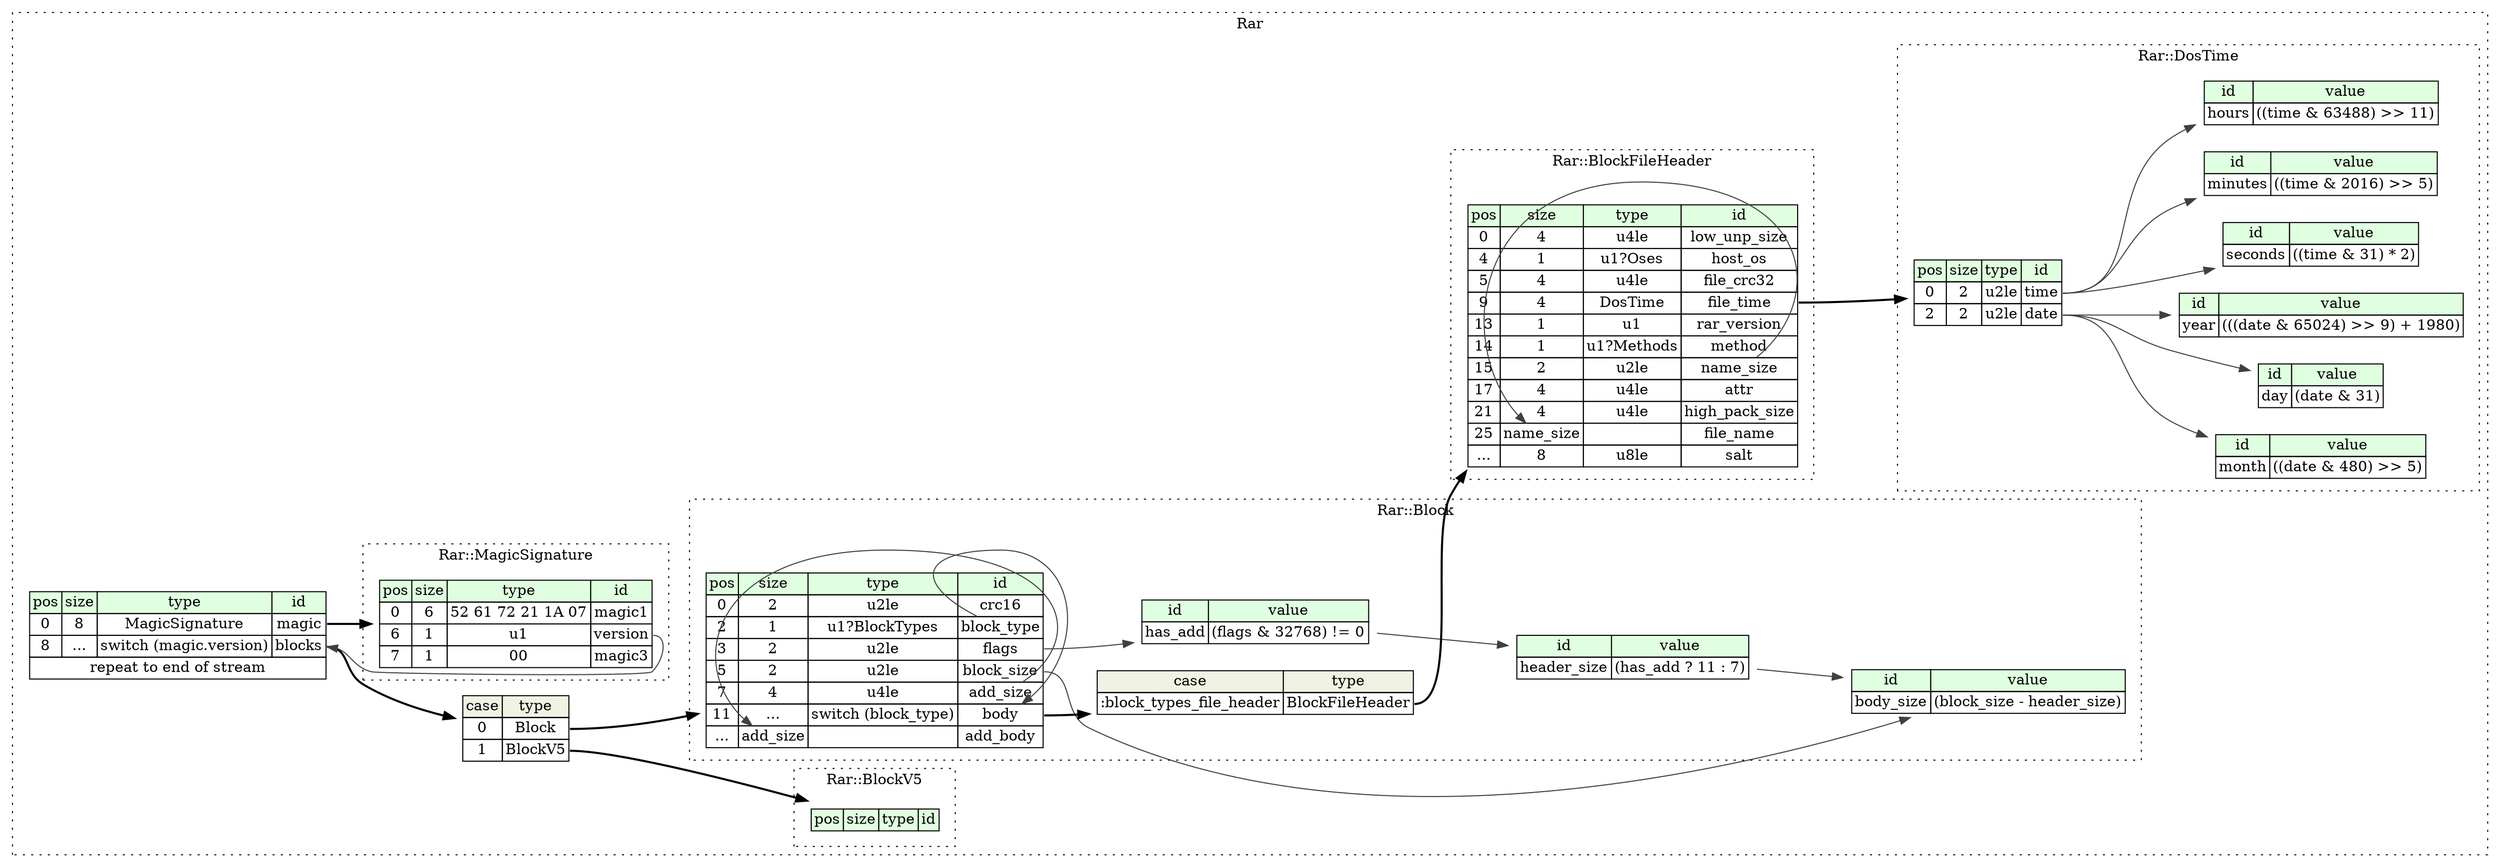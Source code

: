 digraph {
	rankdir=LR;
	node [shape=plaintext];
	subgraph cluster__rar {
		label="Rar";
		graph[style=dotted];

		rar__seq [label=<<TABLE BORDER="0" CELLBORDER="1" CELLSPACING="0">
			<TR><TD BGCOLOR="#E0FFE0">pos</TD><TD BGCOLOR="#E0FFE0">size</TD><TD BGCOLOR="#E0FFE0">type</TD><TD BGCOLOR="#E0FFE0">id</TD></TR>
			<TR><TD PORT="magic_pos">0</TD><TD PORT="magic_size">8</TD><TD>MagicSignature</TD><TD PORT="magic_type">magic</TD></TR>
			<TR><TD PORT="blocks_pos">8</TD><TD PORT="blocks_size">...</TD><TD>switch (magic.version)</TD><TD PORT="blocks_type">blocks</TD></TR>
			<TR><TD COLSPAN="4" PORT="blocks__repeat">repeat to end of stream</TD></TR>
		</TABLE>>];
rar__seq_blocks_switch [label=<<TABLE BORDER="0" CELLBORDER="1" CELLSPACING="0">
	<TR><TD BGCOLOR="#F0F2E4">case</TD><TD BGCOLOR="#F0F2E4">type</TD></TR>
	<TR><TD>0</TD><TD PORT="case0">Block</TD></TR>
	<TR><TD>1</TD><TD PORT="case1">BlockV5</TD></TR>
</TABLE>>];
		subgraph cluster__block_v5 {
			label="Rar::BlockV5";
			graph[style=dotted];

			block_v5__seq [label=<<TABLE BORDER="0" CELLBORDER="1" CELLSPACING="0">
				<TR><TD BGCOLOR="#E0FFE0">pos</TD><TD BGCOLOR="#E0FFE0">size</TD><TD BGCOLOR="#E0FFE0">type</TD><TD BGCOLOR="#E0FFE0">id</TD></TR>
			</TABLE>>];
		}
		subgraph cluster__block {
			label="Rar::Block";
			graph[style=dotted];

			block__seq [label=<<TABLE BORDER="0" CELLBORDER="1" CELLSPACING="0">
				<TR><TD BGCOLOR="#E0FFE0">pos</TD><TD BGCOLOR="#E0FFE0">size</TD><TD BGCOLOR="#E0FFE0">type</TD><TD BGCOLOR="#E0FFE0">id</TD></TR>
				<TR><TD PORT="crc16_pos">0</TD><TD PORT="crc16_size">2</TD><TD>u2le</TD><TD PORT="crc16_type">crc16</TD></TR>
				<TR><TD PORT="block_type_pos">2</TD><TD PORT="block_type_size">1</TD><TD>u1?BlockTypes</TD><TD PORT="block_type_type">block_type</TD></TR>
				<TR><TD PORT="flags_pos">3</TD><TD PORT="flags_size">2</TD><TD>u2le</TD><TD PORT="flags_type">flags</TD></TR>
				<TR><TD PORT="block_size_pos">5</TD><TD PORT="block_size_size">2</TD><TD>u2le</TD><TD PORT="block_size_type">block_size</TD></TR>
				<TR><TD PORT="add_size_pos">7</TD><TD PORT="add_size_size">4</TD><TD>u4le</TD><TD PORT="add_size_type">add_size</TD></TR>
				<TR><TD PORT="body_pos">11</TD><TD PORT="body_size">...</TD><TD>switch (block_type)</TD><TD PORT="body_type">body</TD></TR>
				<TR><TD PORT="add_body_pos">...</TD><TD PORT="add_body_size">add_size</TD><TD></TD><TD PORT="add_body_type">add_body</TD></TR>
			</TABLE>>];
			block__inst__has_add [label=<<TABLE BORDER="0" CELLBORDER="1" CELLSPACING="0">
				<TR><TD BGCOLOR="#E0FFE0">id</TD><TD BGCOLOR="#E0FFE0">value</TD></TR>
				<TR><TD>has_add</TD><TD>(flags &amp; 32768) != 0</TD></TR>
			</TABLE>>];
			block__inst__header_size [label=<<TABLE BORDER="0" CELLBORDER="1" CELLSPACING="0">
				<TR><TD BGCOLOR="#E0FFE0">id</TD><TD BGCOLOR="#E0FFE0">value</TD></TR>
				<TR><TD>header_size</TD><TD>(has_add ? 11 : 7)</TD></TR>
			</TABLE>>];
			block__inst__body_size [label=<<TABLE BORDER="0" CELLBORDER="1" CELLSPACING="0">
				<TR><TD BGCOLOR="#E0FFE0">id</TD><TD BGCOLOR="#E0FFE0">value</TD></TR>
				<TR><TD>body_size</TD><TD>(block_size - header_size)</TD></TR>
			</TABLE>>];
block__seq_body_switch [label=<<TABLE BORDER="0" CELLBORDER="1" CELLSPACING="0">
	<TR><TD BGCOLOR="#F0F2E4">case</TD><TD BGCOLOR="#F0F2E4">type</TD></TR>
	<TR><TD>:block_types_file_header</TD><TD PORT="case0">BlockFileHeader</TD></TR>
</TABLE>>];
		}
		subgraph cluster__block_file_header {
			label="Rar::BlockFileHeader";
			graph[style=dotted];

			block_file_header__seq [label=<<TABLE BORDER="0" CELLBORDER="1" CELLSPACING="0">
				<TR><TD BGCOLOR="#E0FFE0">pos</TD><TD BGCOLOR="#E0FFE0">size</TD><TD BGCOLOR="#E0FFE0">type</TD><TD BGCOLOR="#E0FFE0">id</TD></TR>
				<TR><TD PORT="low_unp_size_pos">0</TD><TD PORT="low_unp_size_size">4</TD><TD>u4le</TD><TD PORT="low_unp_size_type">low_unp_size</TD></TR>
				<TR><TD PORT="host_os_pos">4</TD><TD PORT="host_os_size">1</TD><TD>u1?Oses</TD><TD PORT="host_os_type">host_os</TD></TR>
				<TR><TD PORT="file_crc32_pos">5</TD><TD PORT="file_crc32_size">4</TD><TD>u4le</TD><TD PORT="file_crc32_type">file_crc32</TD></TR>
				<TR><TD PORT="file_time_pos">9</TD><TD PORT="file_time_size">4</TD><TD>DosTime</TD><TD PORT="file_time_type">file_time</TD></TR>
				<TR><TD PORT="rar_version_pos">13</TD><TD PORT="rar_version_size">1</TD><TD>u1</TD><TD PORT="rar_version_type">rar_version</TD></TR>
				<TR><TD PORT="method_pos">14</TD><TD PORT="method_size">1</TD><TD>u1?Methods</TD><TD PORT="method_type">method</TD></TR>
				<TR><TD PORT="name_size_pos">15</TD><TD PORT="name_size_size">2</TD><TD>u2le</TD><TD PORT="name_size_type">name_size</TD></TR>
				<TR><TD PORT="attr_pos">17</TD><TD PORT="attr_size">4</TD><TD>u4le</TD><TD PORT="attr_type">attr</TD></TR>
				<TR><TD PORT="high_pack_size_pos">21</TD><TD PORT="high_pack_size_size">4</TD><TD>u4le</TD><TD PORT="high_pack_size_type">high_pack_size</TD></TR>
				<TR><TD PORT="file_name_pos">25</TD><TD PORT="file_name_size">name_size</TD><TD></TD><TD PORT="file_name_type">file_name</TD></TR>
				<TR><TD PORT="salt_pos">...</TD><TD PORT="salt_size">8</TD><TD>u8le</TD><TD PORT="salt_type">salt</TD></TR>
			</TABLE>>];
		}
		subgraph cluster__magic_signature {
			label="Rar::MagicSignature";
			graph[style=dotted];

			magic_signature__seq [label=<<TABLE BORDER="0" CELLBORDER="1" CELLSPACING="0">
				<TR><TD BGCOLOR="#E0FFE0">pos</TD><TD BGCOLOR="#E0FFE0">size</TD><TD BGCOLOR="#E0FFE0">type</TD><TD BGCOLOR="#E0FFE0">id</TD></TR>
				<TR><TD PORT="magic1_pos">0</TD><TD PORT="magic1_size">6</TD><TD>52 61 72 21 1A 07</TD><TD PORT="magic1_type">magic1</TD></TR>
				<TR><TD PORT="version_pos">6</TD><TD PORT="version_size">1</TD><TD>u1</TD><TD PORT="version_type">version</TD></TR>
				<TR><TD PORT="magic3_pos">7</TD><TD PORT="magic3_size">1</TD><TD>00</TD><TD PORT="magic3_type">magic3</TD></TR>
			</TABLE>>];
		}
		subgraph cluster__dos_time {
			label="Rar::DosTime";
			graph[style=dotted];

			dos_time__seq [label=<<TABLE BORDER="0" CELLBORDER="1" CELLSPACING="0">
				<TR><TD BGCOLOR="#E0FFE0">pos</TD><TD BGCOLOR="#E0FFE0">size</TD><TD BGCOLOR="#E0FFE0">type</TD><TD BGCOLOR="#E0FFE0">id</TD></TR>
				<TR><TD PORT="time_pos">0</TD><TD PORT="time_size">2</TD><TD>u2le</TD><TD PORT="time_type">time</TD></TR>
				<TR><TD PORT="date_pos">2</TD><TD PORT="date_size">2</TD><TD>u2le</TD><TD PORT="date_type">date</TD></TR>
			</TABLE>>];
			dos_time__inst__month [label=<<TABLE BORDER="0" CELLBORDER="1" CELLSPACING="0">
				<TR><TD BGCOLOR="#E0FFE0">id</TD><TD BGCOLOR="#E0FFE0">value</TD></TR>
				<TR><TD>month</TD><TD>((date &amp; 480) &gt;&gt; 5)</TD></TR>
			</TABLE>>];
			dos_time__inst__seconds [label=<<TABLE BORDER="0" CELLBORDER="1" CELLSPACING="0">
				<TR><TD BGCOLOR="#E0FFE0">id</TD><TD BGCOLOR="#E0FFE0">value</TD></TR>
				<TR><TD>seconds</TD><TD>((time &amp; 31) * 2)</TD></TR>
			</TABLE>>];
			dos_time__inst__year [label=<<TABLE BORDER="0" CELLBORDER="1" CELLSPACING="0">
				<TR><TD BGCOLOR="#E0FFE0">id</TD><TD BGCOLOR="#E0FFE0">value</TD></TR>
				<TR><TD>year</TD><TD>(((date &amp; 65024) &gt;&gt; 9) + 1980)</TD></TR>
			</TABLE>>];
			dos_time__inst__minutes [label=<<TABLE BORDER="0" CELLBORDER="1" CELLSPACING="0">
				<TR><TD BGCOLOR="#E0FFE0">id</TD><TD BGCOLOR="#E0FFE0">value</TD></TR>
				<TR><TD>minutes</TD><TD>((time &amp; 2016) &gt;&gt; 5)</TD></TR>
			</TABLE>>];
			dos_time__inst__day [label=<<TABLE BORDER="0" CELLBORDER="1" CELLSPACING="0">
				<TR><TD BGCOLOR="#E0FFE0">id</TD><TD BGCOLOR="#E0FFE0">value</TD></TR>
				<TR><TD>day</TD><TD>(date &amp; 31)</TD></TR>
			</TABLE>>];
			dos_time__inst__hours [label=<<TABLE BORDER="0" CELLBORDER="1" CELLSPACING="0">
				<TR><TD BGCOLOR="#E0FFE0">id</TD><TD BGCOLOR="#E0FFE0">value</TD></TR>
				<TR><TD>hours</TD><TD>((time &amp; 63488) &gt;&gt; 11)</TD></TR>
			</TABLE>>];
		}
	}
	rar__seq:magic_type -> magic_signature__seq [style=bold];
	rar__seq:blocks_type -> rar__seq_blocks_switch [style=bold];
	rar__seq_blocks_switch:case0 -> block__seq [style=bold];
	rar__seq_blocks_switch:case1 -> block_v5__seq [style=bold];
	magic_signature__seq:version_type -> rar__seq:blocks_type [color="#404040"];
	block__seq:body_type -> block__seq_body_switch [style=bold];
	block__seq_body_switch:case0 -> block_file_header__seq [style=bold];
	block__seq:block_type_type -> block__seq:body_type [color="#404040"];
	block__seq:add_size_type -> block__seq:add_body_size [color="#404040"];
	block__seq:flags_type -> block__inst__has_add [color="#404040"];
	block__inst__has_add:has_add_type -> block__inst__header_size [color="#404040"];
	block__seq:block_size_type -> block__inst__body_size [color="#404040"];
	block__inst__header_size:header_size_type -> block__inst__body_size [color="#404040"];
	block_file_header__seq:file_time_type -> dos_time__seq [style=bold];
	block_file_header__seq:name_size_type -> block_file_header__seq:file_name_size [color="#404040"];
	dos_time__seq:date_type -> dos_time__inst__month [color="#404040"];
	dos_time__seq:time_type -> dos_time__inst__seconds [color="#404040"];
	dos_time__seq:date_type -> dos_time__inst__year [color="#404040"];
	dos_time__seq:time_type -> dos_time__inst__minutes [color="#404040"];
	dos_time__seq:date_type -> dos_time__inst__day [color="#404040"];
	dos_time__seq:time_type -> dos_time__inst__hours [color="#404040"];
}
